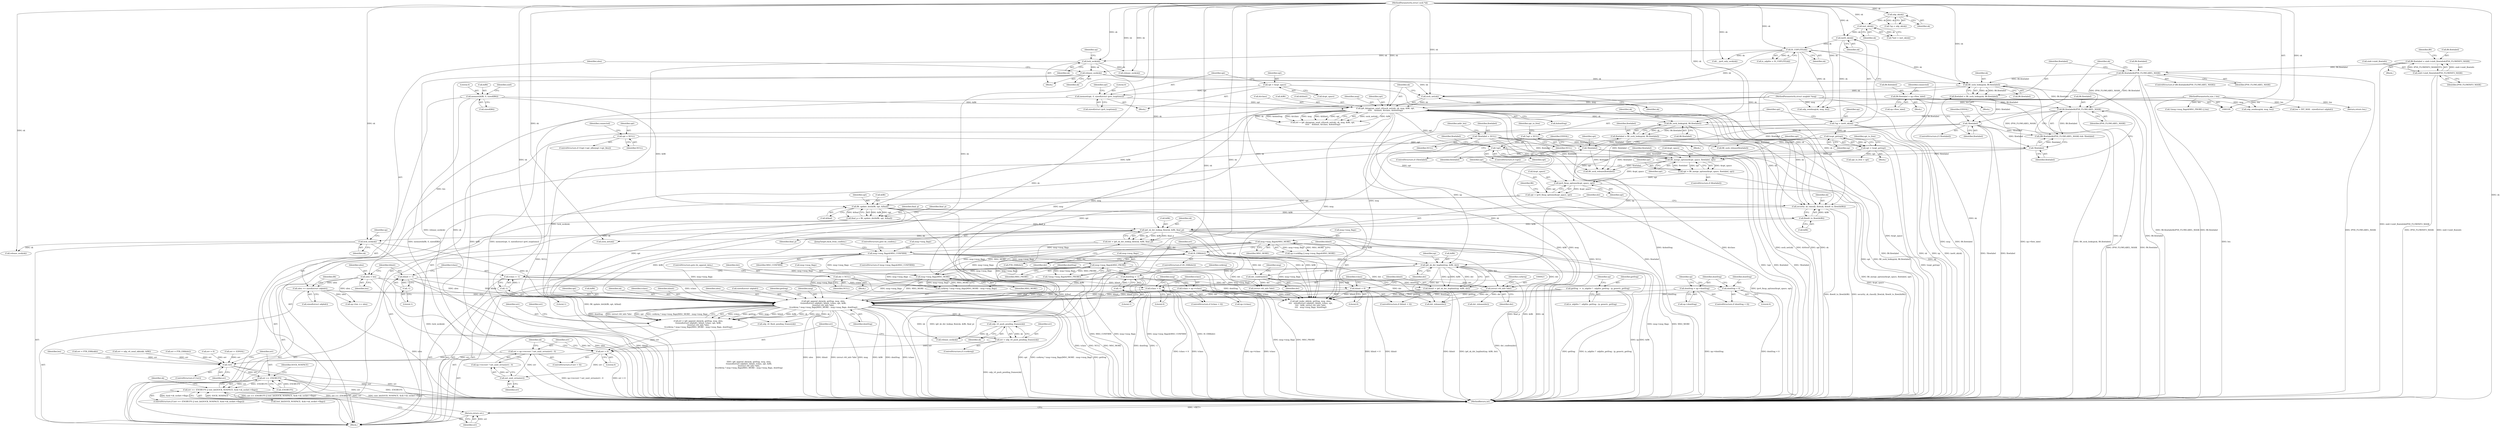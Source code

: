 digraph "0_linux_45f6fad84cc305103b28d73482b344d7f5b76f39_18@API" {
"1000965" [label="(Call,err = np->recverr ? net_xmit_errno(err) : 0)"];
"1000971" [label="(Call,net_xmit_errno(err))"];
"1000962" [label="(Call,err > 0)"];
"1000944" [label="(Call,err = udp_v6_push_pending_frames(sk))"];
"1000946" [label="(Call,udp_v6_push_pending_frames(sk))"];
"1000910" [label="(Call,ip6_append_data(sk, getfrag, msg, ulen,\n\t\tsizeof(struct udphdr), hlimit, tclass, opt, &fl6,\n\t\t(struct rt6_info *)dst,\n\t\tcorkreq ? msg->msg_flags|MSG_MORE : msg->msg_flags, dontfrag))"];
"1000364" [label="(Call,lock_sock(sk))"];
"1000192" [label="(Call,IS_UDPLITE(sk))"];
"1000128" [label="(Call,inet6_sk(sk))"];
"1000123" [label="(Call,inet_sk(sk))"];
"1000118" [label="(Call,udp_sk(sk))"];
"1000110" [label="(MethodParameterIn,struct sock *sk)"];
"1000871" [label="(Call,lock_sock(sk))"];
"1000785" [label="(Call,ip6_sk_dst_lookup_flow(sk, &fl6, final_p))"];
"1000778" [label="(Call,security_sk_classify_flow(sk, flowi6_to_flowi(&fl6)))"];
"1000589" [label="(Call,ip6_datagram_send_ctl(sock_net(sk), sk, msg, &fl6, opt,\n\t\t\t\t\t    &hlimit, &tclass, &dontfrag))"];
"1000590" [label="(Call,sock_net(sk))"];
"1000449" [label="(Call,fl6_sock_lookup(sk, fl6.flowlabel))"];
"1000389" [label="(Call,release_sock(sk))"];
"1000441" [label="(Call,fl6.flowlabel&IPV6_FLOWLABEL_MASK)"];
"1000431" [label="(Call,fl6.flowlabel = sin6->sin6_flowinfo&IPV6_FLOWINFO_MASK)"];
"1000435" [label="(Call,sin6->sin6_flowinfo&IPV6_FLOWINFO_MASK)"];
"1000111" [label="(MethodParameterIn,struct msghdr *msg)"];
"1000395" [label="(Call,memset(&fl6, 0, sizeof(fl6)))"];
"1000575" [label="(Call,memset(opt, 0, sizeof(struct ipv6_txoptions)))"];
"1000571" [label="(Call,opt = &opt_space)"];
"1000624" [label="(Call,fl6_sock_lookup(sk, fl6.flowlabel))"];
"1000614" [label="(Call,fl6.flowlabel&IPV6_FLOWLABEL_MASK)"];
"1000523" [label="(Call,fl6.flowlabel = np->flow_label)"];
"1000780" [label="(Call,flowi6_to_flowi(&fl6))"];
"1000732" [label="(Call,fl6_update_dst(&fl6, opt, &final))"];
"1000670" [label="(Call,opt = ipv6_fixup_options(&opt_space, opt))"];
"1000672" [label="(Call,ipv6_fixup_options(&opt_space, opt))"];
"1000665" [label="(Call,fl6_merge_options(&opt_space, flowlabel, opt))"];
"1000630" [label="(Call,!flowlabel)"];
"1000622" [label="(Call,flowlabel = fl6_sock_lookup(sk, fl6.flowlabel))"];
"1000142" [label="(Call,*flowlabel = NULL)"];
"1000455" [label="(Call,!flowlabel)"];
"1000447" [label="(Call,flowlabel = fl6_sock_lookup(sk, fl6.flowlabel))"];
"1000619" [label="(Call,!flowlabel)"];
"1000651" [label="(Call,!opt)"];
"1000134" [label="(Call,*opt = NULL)"];
"1000644" [label="(Call,opt = NULL)"];
"1000654" [label="(Call,opt = txopt_get(np))"];
"1000656" [label="(Call,txopt_get(np))"];
"1000126" [label="(Call,*np = inet6_sk(sk))"];
"1000663" [label="(Call,opt = fl6_merge_options(&opt_space, flowlabel, opt))"];
"1000730" [label="(Call,final_p = fl6_update_dst(&fl6, opt, &final))"];
"1000353" [label="(Call,getfrag  =  is_udplite ?  udplite_getfrag : ip_generic_getfrag)"];
"1000391" [label="(Call,ulen += sizeof(struct udphdr))"];
"1000154" [label="(Call,ulen = len)"];
"1000112" [label="(MethodParameterIn,size_t len)"];
"1000158" [label="(Call,hlimit = -1)"];
"1000160" [label="(Call,-1)"];
"1000806" [label="(Call,hlimit = ip6_sk_dst_hoplimit(np, &fl6, dst))"];
"1000808" [label="(Call,ip6_sk_dst_hoplimit(np, &fl6, dst))"];
"1000791" [label="(Call,IS_ERR(dst))"];
"1000783" [label="(Call,dst = ip6_sk_dst_lookup_flow(sk, &fl6, final_p))"];
"1000803" [label="(Call,hlimit < 0)"];
"1000163" [label="(Call,tclass = -1)"];
"1000165" [label="(Call,-1)"];
"1000817" [label="(Call,tclass = np->tclass)"];
"1000814" [label="(Call,tclass < 0)"];
"1000922" [label="(Call,(struct rt6_info *)dst)"];
"1001027" [label="(Call,dst_confirm(dst))"];
"1000385" [label="(Call,dst = NULL)"];
"1000927" [label="(Call,msg->msg_flags|MSG_MORE)"];
"1000823" [label="(Call,msg->msg_flags&MSG_CONFIRM)"];
"1000179" [label="(Call,msg->msg_flags&MSG_MORE)"];
"1001032" [label="(Call,msg->msg_flags&MSG_PROBE)"];
"1000898" [label="(Call,dontfrag = np->dontfrag)"];
"1000895" [label="(Call,dontfrag < 0)"];
"1000168" [label="(Call,dontfrag = -1)"];
"1000170" [label="(Call,-1)"];
"1000908" [label="(Call,err = ip6_append_data(sk, getfrag, msg, ulen,\n\t\tsizeof(struct udphdr), hlimit, tclass, opt, &fl6,\n\t\t(struct rt6_info *)dst,\n\t\tcorkreq ? msg->msg_flags|MSG_MORE : msg->msg_flags, dontfrag))"];
"1001000" [label="(Call,!err)"];
"1001006" [label="(Call,err == -ENOBUFS)"];
"1001005" [label="(Call,err == -ENOBUFS || test_bit(SOCK_NOSPACE, &sk->sk_socket->flags))"];
"1001024" [label="(Return,return err;)"];
"1000919" [label="(Identifier,opt)"];
"1000572" [label="(Identifier,opt)"];
"1000385" [label="(Call,dst = NULL)"];
"1000796" [label="(Call,PTR_ERR(dst))"];
"1001006" [label="(Call,err == -ENOBUFS)"];
"1000784" [label="(Identifier,dst)"];
"1000128" [label="(Call,inet6_sk(sk))"];
"1000445" [label="(Identifier,IPV6_FLOWLABEL_MASK)"];
"1000464" [label="(Identifier,sk)"];
"1000646" [label="(Identifier,NULL)"];
"1000161" [label="(Literal,1)"];
"1000618" [label="(Identifier,IPV6_FLOWLABEL_MASK)"];
"1000965" [label="(Call,err = np->recverr ? net_xmit_errno(err) : 0)"];
"1000386" [label="(Identifier,dst)"];
"1000827" [label="(Identifier,MSG_CONFIRM)"];
"1000652" [label="(Identifier,opt)"];
"1000380" [label="(Call,release_sock(sk))"];
"1000661" [label="(ControlStructure,if (flowlabel))"];
"1000944" [label="(Call,err = udp_v6_push_pending_frames(sk))"];
"1000671" [label="(Identifier,opt)"];
"1000817" [label="(Call,tclass = np->tclass)"];
"1000156" [label="(Identifier,len)"];
"1000118" [label="(Call,udp_sk(sk))"];
"1001025" [label="(Identifier,err)"];
"1000920" [label="(Call,&fl6)"];
"1000591" [label="(Identifier,sk)"];
"1000390" [label="(Identifier,sk)"];
"1000899" [label="(Identifier,dontfrag)"];
"1000909" [label="(Identifier,err)"];
"1000664" [label="(Identifier,opt)"];
"1000441" [label="(Call,fl6.flowlabel&IPV6_FLOWLABEL_MASK)"];
"1000124" [label="(Identifier,sk)"];
"1001010" [label="(Call,test_bit(SOCK_NOSPACE, &sk->sk_socket->flags))"];
"1000402" [label="(Identifier,sin6)"];
"1000608" [label="(Call,fl6_sock_release(flowlabel))"];
"1000573" [label="(Call,&opt_space)"];
"1000732" [label="(Call,fl6_update_dst(&fl6, opt, &final))"];
"1000678" [label="(Identifier,fl6)"];
"1000635" [label="(ControlStructure,if (!(opt->opt_nflen|opt->opt_flen)))"];
"1000344" [label="(Call,len > INT_MAX - sizeof(struct udphdr))"];
"1000592" [label="(Identifier,sk)"];
"1000905" [label="(Identifier,up)"];
"1000814" [label="(Call,tclass < 0)"];
"1000780" [label="(Call,flowi6_to_flowi(&fl6))"];
"1000587" [label="(Call,err = ip6_datagram_send_ctl(sock_net(sk), sk, msg, &fl6, opt,\n\t\t\t\t\t    &hlimit, &tclass, &dontfrag))"];
"1000116" [label="(Call,*up = udp_sk(sk))"];
"1000822" [label="(ControlStructure,if (msg->msg_flags&MSG_CONFIRM))"];
"1000454" [label="(ControlStructure,if (!flowlabel))"];
"1000578" [label="(Call,sizeof(struct ipv6_txoptions))"];
"1000946" [label="(Call,udp_v6_push_pending_frames(sk))"];
"1000154" [label="(Call,ulen = len)"];
"1000634" [label="(Identifier,EINVAL)"];
"1000179" [label="(Call,msg->msg_flags&MSG_MORE)"];
"1000571" [label="(Call,opt = &opt_space)"];
"1000818" [label="(Identifier,tclass)"];
"1000639" [label="(Identifier,opt)"];
"1001002" [label="(Return,return len;)"];
"1000170" [label="(Call,-1)"];
"1000447" [label="(Call,flowlabel = fl6_sock_lookup(sk, fl6.flowlabel))"];
"1000669" [label="(Identifier,opt)"];
"1000431" [label="(Call,fl6.flowlabel = sin6->sin6_flowinfo&IPV6_FLOWINFO_MASK)"];
"1000395" [label="(Call,memset(&fl6, 0, sizeof(fl6)))"];
"1000328" [label="(Call,udp_sendmsg(sk, msg, len))"];
"1000675" [label="(Identifier,opt)"];
"1000123" [label="(Call,inet_sk(sk))"];
"1000456" [label="(Identifier,flowlabel)"];
"1000924" [label="(Identifier,dst)"];
"1001024" [label="(Return,return err;)"];
"1000144" [label="(Identifier,NULL)"];
"1000922" [label="(Call,(struct rt6_info *)dst)"];
"1000791" [label="(Call,IS_ERR(dst))"];
"1000126" [label="(Call,*np = inet6_sk(sk))"];
"1000897" [label="(Literal,0)"];
"1000597" [label="(Call,&hlimit)"];
"1000819" [label="(Call,np->tclass)"];
"1000971" [label="(Call,net_xmit_errno(err))"];
"1000593" [label="(Identifier,msg)"];
"1000446" [label="(Block,)"];
"1000947" [label="(Identifier,sk)"];
"1000911" [label="(Identifier,sk)"];
"1000962" [label="(Call,err > 0)"];
"1000398" [label="(Literal,0)"];
"1000143" [label="(Identifier,flowlabel)"];
"1001020" [label="(Call,sock_net(sk))"];
"1000371" [label="(Block,)"];
"1001036" [label="(Identifier,MSG_PROBE)"];
"1001021" [label="(Identifier,sk)"];
"1000653" [label="(Block,)"];
"1000967" [label="(Call,np->recverr ? net_xmit_errno(err) : 0)"];
"1000837" [label="(Call,ip6_make_skb(sk, getfrag, msg, ulen,\n\t\t\t\t   sizeof(struct udphdr), hlimit, tclass, opt,\n\t\t\t\t   &fl6, (struct rt6_info *)dst,\n\t\t\t\t   msg->msg_flags, dontfrag))"];
"1000527" [label="(Call,np->flow_label)"];
"1000171" [label="(Literal,1)"];
"1000443" [label="(Identifier,fl6)"];
"1000883" [label="(Call,err = -EINVAL)"];
"1000596" [label="(Identifier,opt)"];
"1000432" [label="(Call,fl6.flowlabel)"];
"1000626" [label="(Call,fl6.flowlabel)"];
"1000142" [label="(Call,*flowlabel = NULL)"];
"1000119" [label="(Identifier,sk)"];
"1000787" [label="(Call,&fl6)"];
"1000672" [label="(Call,ipv6_fixup_options(&opt_space, opt))"];
"1000650" [label="(ControlStructure,if (!opt))"];
"1000136" [label="(Identifier,NULL)"];
"1000575" [label="(Call,memset(opt, 0, sizeof(struct ipv6_txoptions)))"];
"1000918" [label="(Identifier,tclass)"];
"1000631" [label="(Identifier,flowlabel)"];
"1000876" [label="(Identifier,up)"];
"1000160" [label="(Call,-1)"];
"1000169" [label="(Identifier,dontfrag)"];
"1000816" [label="(Literal,0)"];
"1001031" [label="(Call,!(msg->msg_flags&MSG_PROBE))"];
"1001008" [label="(Call,-ENOBUFS)"];
"1000966" [label="(Identifier,err)"];
"1000964" [label="(Literal,0)"];
"1000917" [label="(Identifier,hlimit)"];
"1000805" [label="(Literal,0)"];
"1000872" [label="(Identifier,sk)"];
"1000168" [label="(Call,dontfrag = -1)"];
"1000925" [label="(Call,corkreq ? msg->msg_flags|MSG_MORE : msg->msg_flags)"];
"1000451" [label="(Call,fl6.flowlabel)"];
"1000149" [label="(Identifier,addr_len)"];
"1000619" [label="(Call,!flowlabel)"];
"1000164" [label="(Identifier,tclass)"];
"1000365" [label="(Identifier,sk)"];
"1000786" [label="(Identifier,sk)"];
"1000192" [label="(Call,IS_UDPLITE(sk))"];
"1000614" [label="(Call,fl6.flowlabel&IPV6_FLOWLABEL_MASK)"];
"1000807" [label="(Identifier,hlimit)"];
"1000778" [label="(Call,security_sk_classify_flow(sk, flowi6_to_flowi(&fl6)))"];
"1000644" [label="(Call,opt = NULL)"];
"1000910" [label="(Call,ip6_append_data(sk, getfrag, msg, ulen,\n\t\tsizeof(struct udphdr), hlimit, tclass, opt, &fl6,\n\t\t(struct rt6_info *)dst,\n\t\tcorkreq ? msg->msg_flags|MSG_MORE : msg->msg_flags, dontfrag))"];
"1000361" [label="(Identifier,up)"];
"1000731" [label="(Identifier,final_p)"];
"1000670" [label="(Call,opt = ipv6_fixup_options(&opt_space, opt))"];
"1000802" [label="(ControlStructure,if (hlimit < 0))"];
"1000624" [label="(Call,fl6_sock_lookup(sk, fl6.flowlabel))"];
"1000941" [label="(ControlStructure,if (!corkreq))"];
"1000523" [label="(Call,fl6.flowlabel = np->flow_label)"];
"1000926" [label="(Identifier,corkreq)"];
"1000785" [label="(Call,ip6_sk_dst_lookup_flow(sk, &fl6, final_p))"];
"1000914" [label="(Identifier,ulen)"];
"1000789" [label="(Identifier,final_p)"];
"1000849" [label="(Call,(struct rt6_info *)dst)"];
"1000648" [label="(Identifier,connected)"];
"1000436" [label="(Call,sin6->sin6_flowinfo)"];
"1000658" [label="(Call,opt_to_free = opt)"];
"1000987" [label="(Call,dst_release(dst))"];
"1001028" [label="(Identifier,dst)"];
"1000387" [label="(Identifier,NULL)"];
"1000894" [label="(ControlStructure,if (dontfrag < 0))"];
"1000779" [label="(Identifier,sk)"];
"1000175" [label="(Call,up->corkflag || msg->msg_flags&MSG_MORE)"];
"1000961" [label="(ControlStructure,if (err > 0))"];
"1000783" [label="(Call,dst = ip6_sk_dst_lookup_flow(sk, &fl6, final_p))"];
"1000938" [label="(Call,udp_v6_flush_pending_frames(sk))"];
"1001033" [label="(Call,msg->msg_flags)"];
"1000730" [label="(Call,final_p = fl6_update_dst(&fl6, opt, &final))"];
"1000813" [label="(ControlStructure,if (tclass < 0))"];
"1000804" [label="(Identifier,hlimit)"];
"1001003" [label="(Identifier,len)"];
"1001007" [label="(Identifier,err)"];
"1000622" [label="(Call,flowlabel = fl6_sock_lookup(sk, fl6.flowlabel))"];
"1000810" [label="(Call,&fl6)"];
"1000531" [label="(Identifier,connected)"];
"1000666" [label="(Call,&opt_space)"];
"1000448" [label="(Identifier,flowlabel)"];
"1000781" [label="(Call,&fl6)"];
"1000629" [label="(ControlStructure,if (!flowlabel))"];
"1000155" [label="(Identifier,ulen)"];
"1000111" [label="(MethodParameterIn,struct msghdr *msg)"];
"1000945" [label="(Identifier,err)"];
"1000733" [label="(Call,&fl6)"];
"1000110" [label="(MethodParameterIn,struct sock *sk)"];
"1000963" [label="(Identifier,err)"];
"1000856" [label="(Call,err = PTR_ERR(skb))"];
"1001004" [label="(ControlStructure,if (err == -ENOBUFS || test_bit(SOCK_NOSPACE, &sk->sk_socket->flags)))"];
"1000190" [label="(Call,is_udplite = IS_UDPLITE(sk))"];
"1000995" [label="(Call,fl6_sock_release(flowlabel))"];
"1000915" [label="(Call,sizeof(struct udphdr))"];
"1000829" [label="(JumpTarget,back_from_confirm:)"];
"1000449" [label="(Call,fl6_sock_lookup(sk, fl6.flowlabel))"];
"1001011" [label="(Identifier,SOCK_NOSPACE)"];
"1000354" [label="(Identifier,getfrag)"];
"1000792" [label="(Identifier,dst)"];
"1000656" [label="(Call,txopt_get(np))"];
"1000621" [label="(Block,)"];
"1000393" [label="(Call,sizeof(struct udphdr))"];
"1000975" [label="(Identifier,sk)"];
"1000795" [label="(Identifier,err)"];
"1000183" [label="(Identifier,MSG_MORE)"];
"1000931" [label="(Identifier,MSG_MORE)"];
"1000127" [label="(Identifier,np)"];
"1000937" [label="(Identifier,err)"];
"1000613" [label="(Call,(fl6.flowlabel&IPV6_FLOWLABEL_MASK) && !flowlabel)"];
"1000999" [label="(ControlStructure,if (!err))"];
"1000623" [label="(Identifier,flowlabel)"];
"1000809" [label="(Identifier,np)"];
"1000655" [label="(Identifier,opt)"];
"1000864" [label="(Call,err = udp_v6_send_skb(skb, &fl6))"];
"1000665" [label="(Call,fl6_merge_options(&opt_space, flowlabel, opt))"];
"1000896" [label="(Identifier,dontfrag)"];
"1000993" [label="(Call,dst_release(dst))"];
"1000134" [label="(Call,*opt = NULL)"];
"1000908" [label="(Call,err = ip6_append_data(sk, getfrag, msg, ulen,\n\t\tsizeof(struct udphdr), hlimit, tclass, opt, &fl6,\n\t\t(struct rt6_info *)dst,\n\t\tcorkreq ? msg->msg_flags|MSG_MORE : msg->msg_flags, dontfrag))"];
"1000974" [label="(Call,release_sock(sk))"];
"1000815" [label="(Identifier,tclass)"];
"1000524" [label="(Call,fl6.flowlabel)"];
"1000657" [label="(Identifier,np)"];
"1000174" [label="(Identifier,corkreq)"];
"1000601" [label="(Call,&dontfrag)"];
"1000663" [label="(Call,opt = fl6_merge_options(&opt_space, flowlabel, opt))"];
"1000662" [label="(Identifier,flowlabel)"];
"1000158" [label="(Call,hlimit = -1)"];
"1001027" [label="(Call,dst_confirm(dst))"];
"1000825" [label="(Identifier,msg)"];
"1000389" [label="(Call,release_sock(sk))"];
"1000121" [label="(Call,*inet = inet_sk(sk))"];
"1000912" [label="(Identifier,getfrag)"];
"1000582" [label="(Identifier,opt)"];
"1000392" [label="(Identifier,ulen)"];
"1000369" [label="(Identifier,up)"];
"1000364" [label="(Call,lock_sock(sk))"];
"1000439" [label="(Identifier,IPV6_FLOWINFO_MASK)"];
"1000139" [label="(Identifier,opt_to_free)"];
"1000972" [label="(Identifier,err)"];
"1000166" [label="(Literal,1)"];
"1000388" [label="(ControlStructure,goto do_append_data;)"];
"1000913" [label="(Identifier,msg)"];
"1000355" [label="(Call,is_udplite ?  udplite_getfrag : ip_generic_getfrag)"];
"1000500" [label="(Block,)"];
"1000903" [label="(Call,up->len += ulen)"];
"1000570" [label="(Block,)"];
"1000739" [label="(Identifier,final_p)"];
"1000828" [label="(ControlStructure,goto do_confirm;)"];
"1001034" [label="(Identifier,msg)"];
"1000577" [label="(Literal,0)"];
"1000803" [label="(Call,hlimit < 0)"];
"1000576" [label="(Identifier,opt)"];
"1000900" [label="(Call,np->dontfrag)"];
"1000180" [label="(Call,msg->msg_flags)"];
"1001032" [label="(Call,msg->msg_flags&MSG_PROBE)"];
"1000165" [label="(Call,-1)"];
"1000871" [label="(Call,lock_sock(sk))"];
"1000113" [label="(Block,)"];
"1000353" [label="(Call,getfrag  =  is_udplite ?  udplite_getfrag : ip_generic_getfrag)"];
"1000898" [label="(Call,dontfrag = np->dontfrag)"];
"1000824" [label="(Call,msg->msg_flags)"];
"1000735" [label="(Identifier,opt)"];
"1000589" [label="(Call,ip6_datagram_send_ctl(sock_net(sk), sk, msg, &fl6, opt,\n\t\t\t\t\t    &hlimit, &tclass, &dontfrag))"];
"1000135" [label="(Identifier,opt)"];
"1001001" [label="(Identifier,err)"];
"1001005" [label="(Call,err == -ENOBUFS || test_bit(SOCK_NOSPACE, &sk->sk_socket->flags))"];
"1000879" [label="(Call,release_sock(sk))"];
"1000391" [label="(Call,ulen += sizeof(struct udphdr))"];
"1000794" [label="(Call,err = PTR_ERR(dst))"];
"1000935" [label="(Identifier,dontfrag)"];
"1000812" [label="(Identifier,dst)"];
"1000129" [label="(Identifier,sk)"];
"1000396" [label="(Call,&fl6)"];
"1000159" [label="(Identifier,hlimit)"];
"1000895" [label="(Call,dontfrag < 0)"];
"1000927" [label="(Call,msg->msg_flags|MSG_MORE)"];
"1001039" [label="(Call,err = 0)"];
"1000112" [label="(MethodParameterIn,size_t len)"];
"1000630" [label="(Call,!flowlabel)"];
"1000659" [label="(Identifier,opt_to_free)"];
"1000163" [label="(Call,tclass = -1)"];
"1000322" [label="(Call,__ipv6_only_sock(sk))"];
"1000397" [label="(Identifier,fl6)"];
"1001043" [label="(MethodReturn,int)"];
"1000790" [label="(ControlStructure,if (IS_ERR(dst)))"];
"1001000" [label="(Call,!err)"];
"1000808" [label="(Call,ip6_sk_dst_hoplimit(np, &fl6, dst))"];
"1000806" [label="(Call,hlimit = ip6_sk_dst_hoplimit(np, &fl6, dst))"];
"1000399" [label="(Call,sizeof(fl6))"];
"1000823" [label="(Call,msg->msg_flags&MSG_CONFIRM)"];
"1000620" [label="(Identifier,flowlabel)"];
"1000450" [label="(Identifier,sk)"];
"1000625" [label="(Identifier,sk)"];
"1000430" [label="(Block,)"];
"1000654" [label="(Call,opt = txopt_get(np))"];
"1000645" [label="(Identifier,opt)"];
"1001030" [label="(Call,!(msg->msg_flags&MSG_PROBE) || len)"];
"1000928" [label="(Call,msg->msg_flags)"];
"1000440" [label="(ControlStructure,if (fl6.flowlabel&IPV6_FLOWLABEL_MASK))"];
"1000599" [label="(Call,&tclass)"];
"1000651" [label="(Call,!opt)"];
"1000455" [label="(Call,!flowlabel)"];
"1000736" [label="(Call,&final)"];
"1000339" [label="(Call,udp_sendmsg(sk, msg, len))"];
"1000673" [label="(Call,&opt_space)"];
"1000668" [label="(Identifier,flowlabel)"];
"1000459" [label="(Identifier,EINVAL)"];
"1000442" [label="(Call,fl6.flowlabel)"];
"1000363" [label="(Block,)"];
"1000193" [label="(Identifier,sk)"];
"1000435" [label="(Call,sin6->sin6_flowinfo&IPV6_FLOWINFO_MASK)"];
"1000615" [label="(Call,fl6.flowlabel)"];
"1000590" [label="(Call,sock_net(sk))"];
"1000594" [label="(Call,&fl6)"];
"1000965" -> "1000961"  [label="AST: "];
"1000965" -> "1000967"  [label="CFG: "];
"1000966" -> "1000965"  [label="AST: "];
"1000967" -> "1000965"  [label="AST: "];
"1000975" -> "1000965"  [label="CFG: "];
"1000965" -> "1001043"  [label="DDG: np->recverr ? net_xmit_errno(err) : 0"];
"1000971" -> "1000965"  [label="DDG: err"];
"1000965" -> "1001000"  [label="DDG: err"];
"1000971" -> "1000967"  [label="AST: "];
"1000971" -> "1000972"  [label="CFG: "];
"1000972" -> "1000971"  [label="AST: "];
"1000967" -> "1000971"  [label="CFG: "];
"1000971" -> "1000967"  [label="DDG: err"];
"1000962" -> "1000971"  [label="DDG: err"];
"1000962" -> "1000961"  [label="AST: "];
"1000962" -> "1000964"  [label="CFG: "];
"1000963" -> "1000962"  [label="AST: "];
"1000964" -> "1000962"  [label="AST: "];
"1000966" -> "1000962"  [label="CFG: "];
"1000975" -> "1000962"  [label="CFG: "];
"1000962" -> "1001043"  [label="DDG: err > 0"];
"1000944" -> "1000962"  [label="DDG: err"];
"1000908" -> "1000962"  [label="DDG: err"];
"1000962" -> "1001000"  [label="DDG: err"];
"1000944" -> "1000941"  [label="AST: "];
"1000944" -> "1000946"  [label="CFG: "];
"1000945" -> "1000944"  [label="AST: "];
"1000946" -> "1000944"  [label="AST: "];
"1000963" -> "1000944"  [label="CFG: "];
"1000944" -> "1001043"  [label="DDG: udp_v6_push_pending_frames(sk)"];
"1000946" -> "1000944"  [label="DDG: sk"];
"1000946" -> "1000947"  [label="CFG: "];
"1000947" -> "1000946"  [label="AST: "];
"1000910" -> "1000946"  [label="DDG: sk"];
"1000110" -> "1000946"  [label="DDG: sk"];
"1000946" -> "1000974"  [label="DDG: sk"];
"1000910" -> "1000908"  [label="AST: "];
"1000910" -> "1000935"  [label="CFG: "];
"1000911" -> "1000910"  [label="AST: "];
"1000912" -> "1000910"  [label="AST: "];
"1000913" -> "1000910"  [label="AST: "];
"1000914" -> "1000910"  [label="AST: "];
"1000915" -> "1000910"  [label="AST: "];
"1000917" -> "1000910"  [label="AST: "];
"1000918" -> "1000910"  [label="AST: "];
"1000919" -> "1000910"  [label="AST: "];
"1000920" -> "1000910"  [label="AST: "];
"1000922" -> "1000910"  [label="AST: "];
"1000925" -> "1000910"  [label="AST: "];
"1000935" -> "1000910"  [label="AST: "];
"1000908" -> "1000910"  [label="CFG: "];
"1000910" -> "1001043"  [label="DDG: &fl6"];
"1000910" -> "1001043"  [label="DDG: dontfrag"];
"1000910" -> "1001043"  [label="DDG: tclass"];
"1000910" -> "1001043"  [label="DDG: opt"];
"1000910" -> "1001043"  [label="DDG: corkreq ? msg->msg_flags|MSG_MORE : msg->msg_flags"];
"1000910" -> "1001043"  [label="DDG: getfrag"];
"1000910" -> "1001043"  [label="DDG: ulen"];
"1000910" -> "1001043"  [label="DDG: hlimit"];
"1000910" -> "1001043"  [label="DDG: (struct rt6_info *)dst"];
"1000910" -> "1001043"  [label="DDG: msg"];
"1000910" -> "1000908"  [label="DDG: tclass"];
"1000910" -> "1000908"  [label="DDG: getfrag"];
"1000910" -> "1000908"  [label="DDG: msg"];
"1000910" -> "1000908"  [label="DDG: hlimit"];
"1000910" -> "1000908"  [label="DDG: &fl6"];
"1000910" -> "1000908"  [label="DDG: sk"];
"1000910" -> "1000908"  [label="DDG: ulen"];
"1000910" -> "1000908"  [label="DDG: dontfrag"];
"1000910" -> "1000908"  [label="DDG: (struct rt6_info *)dst"];
"1000910" -> "1000908"  [label="DDG: opt"];
"1000910" -> "1000908"  [label="DDG: corkreq ? msg->msg_flags|MSG_MORE : msg->msg_flags"];
"1000364" -> "1000910"  [label="DDG: sk"];
"1000871" -> "1000910"  [label="DDG: sk"];
"1000110" -> "1000910"  [label="DDG: sk"];
"1000353" -> "1000910"  [label="DDG: getfrag"];
"1000589" -> "1000910"  [label="DDG: msg"];
"1000111" -> "1000910"  [label="DDG: msg"];
"1000391" -> "1000910"  [label="DDG: ulen"];
"1000154" -> "1000910"  [label="DDG: ulen"];
"1000158" -> "1000910"  [label="DDG: hlimit"];
"1000806" -> "1000910"  [label="DDG: hlimit"];
"1000803" -> "1000910"  [label="DDG: hlimit"];
"1000163" -> "1000910"  [label="DDG: tclass"];
"1000817" -> "1000910"  [label="DDG: tclass"];
"1000814" -> "1000910"  [label="DDG: tclass"];
"1000732" -> "1000910"  [label="DDG: opt"];
"1000134" -> "1000910"  [label="DDG: opt"];
"1000808" -> "1000910"  [label="DDG: &fl6"];
"1000785" -> "1000910"  [label="DDG: &fl6"];
"1000922" -> "1000910"  [label="DDG: dst"];
"1000927" -> "1000910"  [label="DDG: msg->msg_flags"];
"1000927" -> "1000910"  [label="DDG: MSG_MORE"];
"1000823" -> "1000910"  [label="DDG: msg->msg_flags"];
"1000179" -> "1000910"  [label="DDG: msg->msg_flags"];
"1001032" -> "1000910"  [label="DDG: msg->msg_flags"];
"1000898" -> "1000910"  [label="DDG: dontfrag"];
"1000895" -> "1000910"  [label="DDG: dontfrag"];
"1000910" -> "1000938"  [label="DDG: sk"];
"1000910" -> "1000974"  [label="DDG: sk"];
"1000364" -> "1000363"  [label="AST: "];
"1000364" -> "1000365"  [label="CFG: "];
"1000365" -> "1000364"  [label="AST: "];
"1000369" -> "1000364"  [label="CFG: "];
"1000364" -> "1001043"  [label="DDG: lock_sock(sk)"];
"1000192" -> "1000364"  [label="DDG: sk"];
"1000110" -> "1000364"  [label="DDG: sk"];
"1000364" -> "1000380"  [label="DDG: sk"];
"1000364" -> "1000389"  [label="DDG: sk"];
"1000192" -> "1000190"  [label="AST: "];
"1000192" -> "1000193"  [label="CFG: "];
"1000193" -> "1000192"  [label="AST: "];
"1000190" -> "1000192"  [label="CFG: "];
"1000192" -> "1001043"  [label="DDG: sk"];
"1000192" -> "1000190"  [label="DDG: sk"];
"1000128" -> "1000192"  [label="DDG: sk"];
"1000110" -> "1000192"  [label="DDG: sk"];
"1000192" -> "1000322"  [label="DDG: sk"];
"1000192" -> "1000339"  [label="DDG: sk"];
"1000192" -> "1000449"  [label="DDG: sk"];
"1000192" -> "1000590"  [label="DDG: sk"];
"1000192" -> "1000778"  [label="DDG: sk"];
"1000128" -> "1000126"  [label="AST: "];
"1000128" -> "1000129"  [label="CFG: "];
"1000129" -> "1000128"  [label="AST: "];
"1000126" -> "1000128"  [label="CFG: "];
"1000128" -> "1000126"  [label="DDG: sk"];
"1000123" -> "1000128"  [label="DDG: sk"];
"1000110" -> "1000128"  [label="DDG: sk"];
"1000123" -> "1000121"  [label="AST: "];
"1000123" -> "1000124"  [label="CFG: "];
"1000124" -> "1000123"  [label="AST: "];
"1000121" -> "1000123"  [label="CFG: "];
"1000123" -> "1000121"  [label="DDG: sk"];
"1000118" -> "1000123"  [label="DDG: sk"];
"1000110" -> "1000123"  [label="DDG: sk"];
"1000118" -> "1000116"  [label="AST: "];
"1000118" -> "1000119"  [label="CFG: "];
"1000119" -> "1000118"  [label="AST: "];
"1000116" -> "1000118"  [label="CFG: "];
"1000118" -> "1000116"  [label="DDG: sk"];
"1000110" -> "1000118"  [label="DDG: sk"];
"1000110" -> "1000109"  [label="AST: "];
"1000110" -> "1001043"  [label="DDG: sk"];
"1000110" -> "1000322"  [label="DDG: sk"];
"1000110" -> "1000328"  [label="DDG: sk"];
"1000110" -> "1000339"  [label="DDG: sk"];
"1000110" -> "1000380"  [label="DDG: sk"];
"1000110" -> "1000389"  [label="DDG: sk"];
"1000110" -> "1000449"  [label="DDG: sk"];
"1000110" -> "1000590"  [label="DDG: sk"];
"1000110" -> "1000589"  [label="DDG: sk"];
"1000110" -> "1000624"  [label="DDG: sk"];
"1000110" -> "1000778"  [label="DDG: sk"];
"1000110" -> "1000785"  [label="DDG: sk"];
"1000110" -> "1000837"  [label="DDG: sk"];
"1000110" -> "1000871"  [label="DDG: sk"];
"1000110" -> "1000879"  [label="DDG: sk"];
"1000110" -> "1000938"  [label="DDG: sk"];
"1000110" -> "1000974"  [label="DDG: sk"];
"1000110" -> "1001020"  [label="DDG: sk"];
"1000871" -> "1000113"  [label="AST: "];
"1000871" -> "1000872"  [label="CFG: "];
"1000872" -> "1000871"  [label="AST: "];
"1000876" -> "1000871"  [label="CFG: "];
"1000871" -> "1001043"  [label="DDG: lock_sock(sk)"];
"1000785" -> "1000871"  [label="DDG: sk"];
"1000871" -> "1000879"  [label="DDG: sk"];
"1000785" -> "1000783"  [label="AST: "];
"1000785" -> "1000789"  [label="CFG: "];
"1000786" -> "1000785"  [label="AST: "];
"1000787" -> "1000785"  [label="AST: "];
"1000789" -> "1000785"  [label="AST: "];
"1000783" -> "1000785"  [label="CFG: "];
"1000785" -> "1001043"  [label="DDG: final_p"];
"1000785" -> "1001043"  [label="DDG: sk"];
"1000785" -> "1001043"  [label="DDG: &fl6"];
"1000785" -> "1000783"  [label="DDG: sk"];
"1000785" -> "1000783"  [label="DDG: &fl6"];
"1000785" -> "1000783"  [label="DDG: final_p"];
"1000778" -> "1000785"  [label="DDG: sk"];
"1000780" -> "1000785"  [label="DDG: &fl6"];
"1000730" -> "1000785"  [label="DDG: final_p"];
"1000785" -> "1000808"  [label="DDG: &fl6"];
"1000785" -> "1000837"  [label="DDG: sk"];
"1000785" -> "1000837"  [label="DDG: &fl6"];
"1000785" -> "1001020"  [label="DDG: sk"];
"1000778" -> "1000113"  [label="AST: "];
"1000778" -> "1000780"  [label="CFG: "];
"1000779" -> "1000778"  [label="AST: "];
"1000780" -> "1000778"  [label="AST: "];
"1000784" -> "1000778"  [label="CFG: "];
"1000778" -> "1001043"  [label="DDG: flowi6_to_flowi(&fl6)"];
"1000778" -> "1001043"  [label="DDG: security_sk_classify_flow(sk, flowi6_to_flowi(&fl6))"];
"1000589" -> "1000778"  [label="DDG: sk"];
"1000449" -> "1000778"  [label="DDG: sk"];
"1000624" -> "1000778"  [label="DDG: sk"];
"1000389" -> "1000778"  [label="DDG: sk"];
"1000780" -> "1000778"  [label="DDG: &fl6"];
"1000589" -> "1000587"  [label="AST: "];
"1000589" -> "1000601"  [label="CFG: "];
"1000590" -> "1000589"  [label="AST: "];
"1000592" -> "1000589"  [label="AST: "];
"1000593" -> "1000589"  [label="AST: "];
"1000594" -> "1000589"  [label="AST: "];
"1000596" -> "1000589"  [label="AST: "];
"1000597" -> "1000589"  [label="AST: "];
"1000599" -> "1000589"  [label="AST: "];
"1000601" -> "1000589"  [label="AST: "];
"1000587" -> "1000589"  [label="CFG: "];
"1000589" -> "1001043"  [label="DDG: &tclass"];
"1000589" -> "1001043"  [label="DDG: sock_net(sk)"];
"1000589" -> "1001043"  [label="DDG: &hlimit"];
"1000589" -> "1001043"  [label="DDG: opt"];
"1000589" -> "1001043"  [label="DDG: sk"];
"1000589" -> "1001043"  [label="DDG: &fl6"];
"1000589" -> "1001043"  [label="DDG: msg"];
"1000589" -> "1001043"  [label="DDG: &dontfrag"];
"1000589" -> "1000587"  [label="DDG: sock_net(sk)"];
"1000589" -> "1000587"  [label="DDG: &fl6"];
"1000589" -> "1000587"  [label="DDG: sk"];
"1000589" -> "1000587"  [label="DDG: &dontfrag"];
"1000589" -> "1000587"  [label="DDG: &tclass"];
"1000589" -> "1000587"  [label="DDG: msg"];
"1000589" -> "1000587"  [label="DDG: &hlimit"];
"1000589" -> "1000587"  [label="DDG: opt"];
"1000590" -> "1000589"  [label="DDG: sk"];
"1000111" -> "1000589"  [label="DDG: msg"];
"1000395" -> "1000589"  [label="DDG: &fl6"];
"1000575" -> "1000589"  [label="DDG: opt"];
"1000589" -> "1000624"  [label="DDG: sk"];
"1000589" -> "1000651"  [label="DDG: opt"];
"1000589" -> "1000732"  [label="DDG: &fl6"];
"1000589" -> "1000837"  [label="DDG: msg"];
"1000590" -> "1000591"  [label="CFG: "];
"1000591" -> "1000590"  [label="AST: "];
"1000592" -> "1000590"  [label="CFG: "];
"1000449" -> "1000590"  [label="DDG: sk"];
"1000389" -> "1000590"  [label="DDG: sk"];
"1000449" -> "1000447"  [label="AST: "];
"1000449" -> "1000451"  [label="CFG: "];
"1000450" -> "1000449"  [label="AST: "];
"1000451" -> "1000449"  [label="AST: "];
"1000447" -> "1000449"  [label="CFG: "];
"1000449" -> "1001043"  [label="DDG: sk"];
"1000449" -> "1001043"  [label="DDG: fl6.flowlabel"];
"1000449" -> "1000447"  [label="DDG: sk"];
"1000449" -> "1000447"  [label="DDG: fl6.flowlabel"];
"1000389" -> "1000449"  [label="DDG: sk"];
"1000441" -> "1000449"  [label="DDG: fl6.flowlabel"];
"1000449" -> "1000614"  [label="DDG: fl6.flowlabel"];
"1000389" -> "1000363"  [label="AST: "];
"1000389" -> "1000390"  [label="CFG: "];
"1000390" -> "1000389"  [label="AST: "];
"1000392" -> "1000389"  [label="CFG: "];
"1000389" -> "1001043"  [label="DDG: release_sock(sk)"];
"1000389" -> "1001043"  [label="DDG: sk"];
"1000441" -> "1000440"  [label="AST: "];
"1000441" -> "1000445"  [label="CFG: "];
"1000442" -> "1000441"  [label="AST: "];
"1000445" -> "1000441"  [label="AST: "];
"1000448" -> "1000441"  [label="CFG: "];
"1000464" -> "1000441"  [label="CFG: "];
"1000441" -> "1001043"  [label="DDG: fl6.flowlabel"];
"1000441" -> "1001043"  [label="DDG: IPV6_FLOWLABEL_MASK"];
"1000441" -> "1001043"  [label="DDG: fl6.flowlabel&IPV6_FLOWLABEL_MASK"];
"1000431" -> "1000441"  [label="DDG: fl6.flowlabel"];
"1000441" -> "1000614"  [label="DDG: fl6.flowlabel"];
"1000441" -> "1000614"  [label="DDG: IPV6_FLOWLABEL_MASK"];
"1000431" -> "1000430"  [label="AST: "];
"1000431" -> "1000435"  [label="CFG: "];
"1000432" -> "1000431"  [label="AST: "];
"1000435" -> "1000431"  [label="AST: "];
"1000443" -> "1000431"  [label="CFG: "];
"1000431" -> "1001043"  [label="DDG: sin6->sin6_flowinfo&IPV6_FLOWINFO_MASK"];
"1000435" -> "1000431"  [label="DDG: sin6->sin6_flowinfo"];
"1000435" -> "1000431"  [label="DDG: IPV6_FLOWINFO_MASK"];
"1000435" -> "1000439"  [label="CFG: "];
"1000436" -> "1000435"  [label="AST: "];
"1000439" -> "1000435"  [label="AST: "];
"1000435" -> "1001043"  [label="DDG: sin6->sin6_flowinfo"];
"1000435" -> "1001043"  [label="DDG: IPV6_FLOWINFO_MASK"];
"1000111" -> "1000109"  [label="AST: "];
"1000111" -> "1001043"  [label="DDG: msg"];
"1000111" -> "1000328"  [label="DDG: msg"];
"1000111" -> "1000339"  [label="DDG: msg"];
"1000111" -> "1000837"  [label="DDG: msg"];
"1000395" -> "1000113"  [label="AST: "];
"1000395" -> "1000399"  [label="CFG: "];
"1000396" -> "1000395"  [label="AST: "];
"1000398" -> "1000395"  [label="AST: "];
"1000399" -> "1000395"  [label="AST: "];
"1000402" -> "1000395"  [label="CFG: "];
"1000395" -> "1001043"  [label="DDG: &fl6"];
"1000395" -> "1001043"  [label="DDG: memset(&fl6, 0, sizeof(fl6))"];
"1000395" -> "1000732"  [label="DDG: &fl6"];
"1000575" -> "1000570"  [label="AST: "];
"1000575" -> "1000578"  [label="CFG: "];
"1000576" -> "1000575"  [label="AST: "];
"1000577" -> "1000575"  [label="AST: "];
"1000578" -> "1000575"  [label="AST: "];
"1000582" -> "1000575"  [label="CFG: "];
"1000575" -> "1001043"  [label="DDG: memset(opt, 0, sizeof(struct ipv6_txoptions))"];
"1000571" -> "1000575"  [label="DDG: opt"];
"1000571" -> "1000570"  [label="AST: "];
"1000571" -> "1000573"  [label="CFG: "];
"1000572" -> "1000571"  [label="AST: "];
"1000573" -> "1000571"  [label="AST: "];
"1000576" -> "1000571"  [label="CFG: "];
"1000571" -> "1001043"  [label="DDG: &opt_space"];
"1000624" -> "1000622"  [label="AST: "];
"1000624" -> "1000626"  [label="CFG: "];
"1000625" -> "1000624"  [label="AST: "];
"1000626" -> "1000624"  [label="AST: "];
"1000622" -> "1000624"  [label="CFG: "];
"1000624" -> "1001043"  [label="DDG: fl6.flowlabel"];
"1000624" -> "1001043"  [label="DDG: sk"];
"1000624" -> "1000622"  [label="DDG: sk"];
"1000624" -> "1000622"  [label="DDG: fl6.flowlabel"];
"1000614" -> "1000624"  [label="DDG: fl6.flowlabel"];
"1000614" -> "1000613"  [label="AST: "];
"1000614" -> "1000618"  [label="CFG: "];
"1000615" -> "1000614"  [label="AST: "];
"1000618" -> "1000614"  [label="AST: "];
"1000620" -> "1000614"  [label="CFG: "];
"1000613" -> "1000614"  [label="CFG: "];
"1000614" -> "1001043"  [label="DDG: IPV6_FLOWLABEL_MASK"];
"1000614" -> "1001043"  [label="DDG: fl6.flowlabel"];
"1000614" -> "1000613"  [label="DDG: fl6.flowlabel"];
"1000614" -> "1000613"  [label="DDG: IPV6_FLOWLABEL_MASK"];
"1000523" -> "1000614"  [label="DDG: fl6.flowlabel"];
"1000523" -> "1000500"  [label="AST: "];
"1000523" -> "1000527"  [label="CFG: "];
"1000524" -> "1000523"  [label="AST: "];
"1000527" -> "1000523"  [label="AST: "];
"1000531" -> "1000523"  [label="CFG: "];
"1000523" -> "1001043"  [label="DDG: fl6.flowlabel"];
"1000523" -> "1001043"  [label="DDG: np->flow_label"];
"1000780" -> "1000781"  [label="CFG: "];
"1000781" -> "1000780"  [label="AST: "];
"1000732" -> "1000780"  [label="DDG: &fl6"];
"1000732" -> "1000730"  [label="AST: "];
"1000732" -> "1000736"  [label="CFG: "];
"1000733" -> "1000732"  [label="AST: "];
"1000735" -> "1000732"  [label="AST: "];
"1000736" -> "1000732"  [label="AST: "];
"1000730" -> "1000732"  [label="CFG: "];
"1000732" -> "1001043"  [label="DDG: opt"];
"1000732" -> "1001043"  [label="DDG: &final"];
"1000732" -> "1000730"  [label="DDG: &fl6"];
"1000732" -> "1000730"  [label="DDG: opt"];
"1000732" -> "1000730"  [label="DDG: &final"];
"1000670" -> "1000732"  [label="DDG: opt"];
"1000732" -> "1000837"  [label="DDG: opt"];
"1000670" -> "1000113"  [label="AST: "];
"1000670" -> "1000672"  [label="CFG: "];
"1000671" -> "1000670"  [label="AST: "];
"1000672" -> "1000670"  [label="AST: "];
"1000678" -> "1000670"  [label="CFG: "];
"1000670" -> "1001043"  [label="DDG: ipv6_fixup_options(&opt_space, opt)"];
"1000672" -> "1000670"  [label="DDG: &opt_space"];
"1000672" -> "1000670"  [label="DDG: opt"];
"1000672" -> "1000675"  [label="CFG: "];
"1000673" -> "1000672"  [label="AST: "];
"1000675" -> "1000672"  [label="AST: "];
"1000672" -> "1001043"  [label="DDG: &opt_space"];
"1000665" -> "1000672"  [label="DDG: &opt_space"];
"1000663" -> "1000672"  [label="DDG: opt"];
"1000651" -> "1000672"  [label="DDG: opt"];
"1000654" -> "1000672"  [label="DDG: opt"];
"1000665" -> "1000663"  [label="AST: "];
"1000665" -> "1000669"  [label="CFG: "];
"1000666" -> "1000665"  [label="AST: "];
"1000668" -> "1000665"  [label="AST: "];
"1000669" -> "1000665"  [label="AST: "];
"1000663" -> "1000665"  [label="CFG: "];
"1000665" -> "1000663"  [label="DDG: &opt_space"];
"1000665" -> "1000663"  [label="DDG: flowlabel"];
"1000665" -> "1000663"  [label="DDG: opt"];
"1000630" -> "1000665"  [label="DDG: flowlabel"];
"1000142" -> "1000665"  [label="DDG: flowlabel"];
"1000455" -> "1000665"  [label="DDG: flowlabel"];
"1000619" -> "1000665"  [label="DDG: flowlabel"];
"1000651" -> "1000665"  [label="DDG: opt"];
"1000654" -> "1000665"  [label="DDG: opt"];
"1000665" -> "1000995"  [label="DDG: flowlabel"];
"1000630" -> "1000629"  [label="AST: "];
"1000630" -> "1000631"  [label="CFG: "];
"1000631" -> "1000630"  [label="AST: "];
"1000634" -> "1000630"  [label="CFG: "];
"1000639" -> "1000630"  [label="CFG: "];
"1000630" -> "1001043"  [label="DDG: !flowlabel"];
"1000630" -> "1001043"  [label="DDG: flowlabel"];
"1000622" -> "1000630"  [label="DDG: flowlabel"];
"1000630" -> "1000995"  [label="DDG: flowlabel"];
"1000622" -> "1000621"  [label="AST: "];
"1000623" -> "1000622"  [label="AST: "];
"1000631" -> "1000622"  [label="CFG: "];
"1000622" -> "1001043"  [label="DDG: fl6_sock_lookup(sk, fl6.flowlabel)"];
"1000142" -> "1000113"  [label="AST: "];
"1000142" -> "1000144"  [label="CFG: "];
"1000143" -> "1000142"  [label="AST: "];
"1000144" -> "1000142"  [label="AST: "];
"1000149" -> "1000142"  [label="CFG: "];
"1000142" -> "1001043"  [label="DDG: NULL"];
"1000142" -> "1001043"  [label="DDG: flowlabel"];
"1000142" -> "1000608"  [label="DDG: flowlabel"];
"1000142" -> "1000619"  [label="DDG: flowlabel"];
"1000142" -> "1000995"  [label="DDG: flowlabel"];
"1000455" -> "1000454"  [label="AST: "];
"1000455" -> "1000456"  [label="CFG: "];
"1000456" -> "1000455"  [label="AST: "];
"1000459" -> "1000455"  [label="CFG: "];
"1000464" -> "1000455"  [label="CFG: "];
"1000455" -> "1001043"  [label="DDG: !flowlabel"];
"1000455" -> "1001043"  [label="DDG: flowlabel"];
"1000447" -> "1000455"  [label="DDG: flowlabel"];
"1000455" -> "1000608"  [label="DDG: flowlabel"];
"1000455" -> "1000613"  [label="DDG: !flowlabel"];
"1000455" -> "1000619"  [label="DDG: flowlabel"];
"1000455" -> "1000995"  [label="DDG: flowlabel"];
"1000447" -> "1000446"  [label="AST: "];
"1000448" -> "1000447"  [label="AST: "];
"1000456" -> "1000447"  [label="CFG: "];
"1000447" -> "1001043"  [label="DDG: fl6_sock_lookup(sk, fl6.flowlabel)"];
"1000619" -> "1000613"  [label="AST: "];
"1000619" -> "1000620"  [label="CFG: "];
"1000620" -> "1000619"  [label="AST: "];
"1000613" -> "1000619"  [label="CFG: "];
"1000619" -> "1000613"  [label="DDG: flowlabel"];
"1000619" -> "1000995"  [label="DDG: flowlabel"];
"1000651" -> "1000650"  [label="AST: "];
"1000651" -> "1000652"  [label="CFG: "];
"1000652" -> "1000651"  [label="AST: "];
"1000655" -> "1000651"  [label="CFG: "];
"1000662" -> "1000651"  [label="CFG: "];
"1000651" -> "1001043"  [label="DDG: !opt"];
"1000134" -> "1000651"  [label="DDG: opt"];
"1000644" -> "1000651"  [label="DDG: opt"];
"1000134" -> "1000113"  [label="AST: "];
"1000134" -> "1000136"  [label="CFG: "];
"1000135" -> "1000134"  [label="AST: "];
"1000136" -> "1000134"  [label="AST: "];
"1000139" -> "1000134"  [label="CFG: "];
"1000134" -> "1001043"  [label="DDG: opt"];
"1000644" -> "1000635"  [label="AST: "];
"1000644" -> "1000646"  [label="CFG: "];
"1000645" -> "1000644"  [label="AST: "];
"1000646" -> "1000644"  [label="AST: "];
"1000648" -> "1000644"  [label="CFG: "];
"1000644" -> "1001043"  [label="DDG: NULL"];
"1000654" -> "1000653"  [label="AST: "];
"1000654" -> "1000656"  [label="CFG: "];
"1000655" -> "1000654"  [label="AST: "];
"1000656" -> "1000654"  [label="AST: "];
"1000659" -> "1000654"  [label="CFG: "];
"1000654" -> "1001043"  [label="DDG: txopt_get(np)"];
"1000656" -> "1000654"  [label="DDG: np"];
"1000654" -> "1000658"  [label="DDG: opt"];
"1000656" -> "1000657"  [label="CFG: "];
"1000657" -> "1000656"  [label="AST: "];
"1000656" -> "1001043"  [label="DDG: np"];
"1000126" -> "1000656"  [label="DDG: np"];
"1000656" -> "1000808"  [label="DDG: np"];
"1000126" -> "1000113"  [label="AST: "];
"1000127" -> "1000126"  [label="AST: "];
"1000135" -> "1000126"  [label="CFG: "];
"1000126" -> "1001043"  [label="DDG: np"];
"1000126" -> "1001043"  [label="DDG: inet6_sk(sk)"];
"1000126" -> "1000808"  [label="DDG: np"];
"1000663" -> "1000661"  [label="AST: "];
"1000664" -> "1000663"  [label="AST: "];
"1000671" -> "1000663"  [label="CFG: "];
"1000663" -> "1001043"  [label="DDG: fl6_merge_options(&opt_space, flowlabel, opt)"];
"1000730" -> "1000113"  [label="AST: "];
"1000731" -> "1000730"  [label="AST: "];
"1000739" -> "1000730"  [label="CFG: "];
"1000730" -> "1001043"  [label="DDG: fl6_update_dst(&fl6, opt, &final)"];
"1000353" -> "1000113"  [label="AST: "];
"1000353" -> "1000355"  [label="CFG: "];
"1000354" -> "1000353"  [label="AST: "];
"1000355" -> "1000353"  [label="AST: "];
"1000361" -> "1000353"  [label="CFG: "];
"1000353" -> "1001043"  [label="DDG: getfrag"];
"1000353" -> "1001043"  [label="DDG: is_udplite ?  udplite_getfrag : ip_generic_getfrag"];
"1000353" -> "1000837"  [label="DDG: getfrag"];
"1000391" -> "1000113"  [label="AST: "];
"1000391" -> "1000393"  [label="CFG: "];
"1000392" -> "1000391"  [label="AST: "];
"1000393" -> "1000391"  [label="AST: "];
"1000397" -> "1000391"  [label="CFG: "];
"1000391" -> "1001043"  [label="DDG: ulen"];
"1000154" -> "1000391"  [label="DDG: ulen"];
"1000391" -> "1000837"  [label="DDG: ulen"];
"1000391" -> "1000903"  [label="DDG: ulen"];
"1000154" -> "1000113"  [label="AST: "];
"1000154" -> "1000156"  [label="CFG: "];
"1000155" -> "1000154"  [label="AST: "];
"1000156" -> "1000154"  [label="AST: "];
"1000159" -> "1000154"  [label="CFG: "];
"1000154" -> "1001043"  [label="DDG: ulen"];
"1000154" -> "1001043"  [label="DDG: len"];
"1000112" -> "1000154"  [label="DDG: len"];
"1000154" -> "1000903"  [label="DDG: ulen"];
"1000112" -> "1000109"  [label="AST: "];
"1000112" -> "1001043"  [label="DDG: len"];
"1000112" -> "1000328"  [label="DDG: len"];
"1000112" -> "1000339"  [label="DDG: len"];
"1000112" -> "1000344"  [label="DDG: len"];
"1000112" -> "1001002"  [label="DDG: len"];
"1000112" -> "1001030"  [label="DDG: len"];
"1000158" -> "1000113"  [label="AST: "];
"1000158" -> "1000160"  [label="CFG: "];
"1000159" -> "1000158"  [label="AST: "];
"1000160" -> "1000158"  [label="AST: "];
"1000164" -> "1000158"  [label="CFG: "];
"1000158" -> "1001043"  [label="DDG: hlimit"];
"1000160" -> "1000158"  [label="DDG: 1"];
"1000158" -> "1000803"  [label="DDG: hlimit"];
"1000160" -> "1000161"  [label="CFG: "];
"1000161" -> "1000160"  [label="AST: "];
"1000806" -> "1000802"  [label="AST: "];
"1000806" -> "1000808"  [label="CFG: "];
"1000807" -> "1000806"  [label="AST: "];
"1000808" -> "1000806"  [label="AST: "];
"1000815" -> "1000806"  [label="CFG: "];
"1000806" -> "1001043"  [label="DDG: hlimit"];
"1000806" -> "1001043"  [label="DDG: ip6_sk_dst_hoplimit(np, &fl6, dst)"];
"1000808" -> "1000806"  [label="DDG: np"];
"1000808" -> "1000806"  [label="DDG: &fl6"];
"1000808" -> "1000806"  [label="DDG: dst"];
"1000806" -> "1000837"  [label="DDG: hlimit"];
"1000808" -> "1000812"  [label="CFG: "];
"1000809" -> "1000808"  [label="AST: "];
"1000810" -> "1000808"  [label="AST: "];
"1000812" -> "1000808"  [label="AST: "];
"1000808" -> "1001043"  [label="DDG: &fl6"];
"1000808" -> "1001043"  [label="DDG: np"];
"1000791" -> "1000808"  [label="DDG: dst"];
"1000808" -> "1000837"  [label="DDG: &fl6"];
"1000808" -> "1000849"  [label="DDG: dst"];
"1000808" -> "1000922"  [label="DDG: dst"];
"1000808" -> "1000993"  [label="DDG: dst"];
"1000808" -> "1001027"  [label="DDG: dst"];
"1000791" -> "1000790"  [label="AST: "];
"1000791" -> "1000792"  [label="CFG: "];
"1000792" -> "1000791"  [label="AST: "];
"1000795" -> "1000791"  [label="CFG: "];
"1000804" -> "1000791"  [label="CFG: "];
"1000791" -> "1001043"  [label="DDG: IS_ERR(dst)"];
"1000783" -> "1000791"  [label="DDG: dst"];
"1000791" -> "1000796"  [label="DDG: dst"];
"1000791" -> "1000849"  [label="DDG: dst"];
"1000791" -> "1000922"  [label="DDG: dst"];
"1000791" -> "1000993"  [label="DDG: dst"];
"1000791" -> "1001027"  [label="DDG: dst"];
"1000783" -> "1000113"  [label="AST: "];
"1000784" -> "1000783"  [label="AST: "];
"1000792" -> "1000783"  [label="CFG: "];
"1000783" -> "1001043"  [label="DDG: ip6_sk_dst_lookup_flow(sk, &fl6, final_p)"];
"1000803" -> "1000802"  [label="AST: "];
"1000803" -> "1000805"  [label="CFG: "];
"1000804" -> "1000803"  [label="AST: "];
"1000805" -> "1000803"  [label="AST: "];
"1000807" -> "1000803"  [label="CFG: "];
"1000815" -> "1000803"  [label="CFG: "];
"1000803" -> "1001043"  [label="DDG: hlimit < 0"];
"1000803" -> "1001043"  [label="DDG: hlimit"];
"1000803" -> "1000837"  [label="DDG: hlimit"];
"1000163" -> "1000113"  [label="AST: "];
"1000163" -> "1000165"  [label="CFG: "];
"1000164" -> "1000163"  [label="AST: "];
"1000165" -> "1000163"  [label="AST: "];
"1000169" -> "1000163"  [label="CFG: "];
"1000163" -> "1001043"  [label="DDG: tclass"];
"1000165" -> "1000163"  [label="DDG: 1"];
"1000163" -> "1000814"  [label="DDG: tclass"];
"1000165" -> "1000166"  [label="CFG: "];
"1000166" -> "1000165"  [label="AST: "];
"1000817" -> "1000813"  [label="AST: "];
"1000817" -> "1000819"  [label="CFG: "];
"1000818" -> "1000817"  [label="AST: "];
"1000819" -> "1000817"  [label="AST: "];
"1000825" -> "1000817"  [label="CFG: "];
"1000817" -> "1001043"  [label="DDG: tclass"];
"1000817" -> "1001043"  [label="DDG: np->tclass"];
"1000817" -> "1000837"  [label="DDG: tclass"];
"1000814" -> "1000813"  [label="AST: "];
"1000814" -> "1000816"  [label="CFG: "];
"1000815" -> "1000814"  [label="AST: "];
"1000816" -> "1000814"  [label="AST: "];
"1000818" -> "1000814"  [label="CFG: "];
"1000825" -> "1000814"  [label="CFG: "];
"1000814" -> "1001043"  [label="DDG: tclass < 0"];
"1000814" -> "1001043"  [label="DDG: tclass"];
"1000814" -> "1000837"  [label="DDG: tclass"];
"1000922" -> "1000924"  [label="CFG: "];
"1000923" -> "1000922"  [label="AST: "];
"1000924" -> "1000922"  [label="AST: "];
"1000926" -> "1000922"  [label="CFG: "];
"1001027" -> "1000922"  [label="DDG: dst"];
"1000385" -> "1000922"  [label="DDG: dst"];
"1000922" -> "1000987"  [label="DDG: dst"];
"1000922" -> "1000993"  [label="DDG: dst"];
"1001027" -> "1000113"  [label="AST: "];
"1001027" -> "1001028"  [label="CFG: "];
"1001028" -> "1001027"  [label="AST: "];
"1001034" -> "1001027"  [label="CFG: "];
"1001027" -> "1001043"  [label="DDG: dst_confirm(dst)"];
"1001027" -> "1000849"  [label="DDG: dst"];
"1001027" -> "1000993"  [label="DDG: dst"];
"1000385" -> "1000371"  [label="AST: "];
"1000385" -> "1000387"  [label="CFG: "];
"1000386" -> "1000385"  [label="AST: "];
"1000387" -> "1000385"  [label="AST: "];
"1000388" -> "1000385"  [label="CFG: "];
"1000385" -> "1001043"  [label="DDG: NULL"];
"1000927" -> "1000925"  [label="AST: "];
"1000927" -> "1000931"  [label="CFG: "];
"1000928" -> "1000927"  [label="AST: "];
"1000931" -> "1000927"  [label="AST: "];
"1000925" -> "1000927"  [label="CFG: "];
"1000927" -> "1001043"  [label="DDG: MSG_MORE"];
"1000927" -> "1000925"  [label="DDG: msg->msg_flags"];
"1000927" -> "1000925"  [label="DDG: MSG_MORE"];
"1000823" -> "1000927"  [label="DDG: msg->msg_flags"];
"1000179" -> "1000927"  [label="DDG: msg->msg_flags"];
"1000179" -> "1000927"  [label="DDG: MSG_MORE"];
"1001032" -> "1000927"  [label="DDG: msg->msg_flags"];
"1000823" -> "1000822"  [label="AST: "];
"1000823" -> "1000827"  [label="CFG: "];
"1000824" -> "1000823"  [label="AST: "];
"1000827" -> "1000823"  [label="AST: "];
"1000828" -> "1000823"  [label="CFG: "];
"1000829" -> "1000823"  [label="CFG: "];
"1000823" -> "1001043"  [label="DDG: MSG_CONFIRM"];
"1000823" -> "1001043"  [label="DDG: msg->msg_flags"];
"1000823" -> "1001043"  [label="DDG: msg->msg_flags&MSG_CONFIRM"];
"1000179" -> "1000823"  [label="DDG: msg->msg_flags"];
"1000823" -> "1000837"  [label="DDG: msg->msg_flags"];
"1000823" -> "1000925"  [label="DDG: msg->msg_flags"];
"1000823" -> "1001032"  [label="DDG: msg->msg_flags"];
"1000179" -> "1000175"  [label="AST: "];
"1000179" -> "1000183"  [label="CFG: "];
"1000180" -> "1000179"  [label="AST: "];
"1000183" -> "1000179"  [label="AST: "];
"1000175" -> "1000179"  [label="CFG: "];
"1000179" -> "1001043"  [label="DDG: msg->msg_flags"];
"1000179" -> "1001043"  [label="DDG: MSG_MORE"];
"1000179" -> "1000175"  [label="DDG: msg->msg_flags"];
"1000179" -> "1000175"  [label="DDG: MSG_MORE"];
"1000179" -> "1000925"  [label="DDG: msg->msg_flags"];
"1001032" -> "1001031"  [label="AST: "];
"1001032" -> "1001036"  [label="CFG: "];
"1001033" -> "1001032"  [label="AST: "];
"1001036" -> "1001032"  [label="AST: "];
"1001031" -> "1001032"  [label="CFG: "];
"1001032" -> "1001043"  [label="DDG: MSG_PROBE"];
"1001032" -> "1001043"  [label="DDG: msg->msg_flags"];
"1001032" -> "1000837"  [label="DDG: msg->msg_flags"];
"1001032" -> "1000925"  [label="DDG: msg->msg_flags"];
"1001032" -> "1001031"  [label="DDG: msg->msg_flags"];
"1001032" -> "1001031"  [label="DDG: MSG_PROBE"];
"1000898" -> "1000894"  [label="AST: "];
"1000898" -> "1000900"  [label="CFG: "];
"1000899" -> "1000898"  [label="AST: "];
"1000900" -> "1000898"  [label="AST: "];
"1000905" -> "1000898"  [label="CFG: "];
"1000898" -> "1001043"  [label="DDG: np->dontfrag"];
"1000895" -> "1000894"  [label="AST: "];
"1000895" -> "1000897"  [label="CFG: "];
"1000896" -> "1000895"  [label="AST: "];
"1000897" -> "1000895"  [label="AST: "];
"1000899" -> "1000895"  [label="CFG: "];
"1000905" -> "1000895"  [label="CFG: "];
"1000895" -> "1001043"  [label="DDG: dontfrag < 0"];
"1000168" -> "1000895"  [label="DDG: dontfrag"];
"1000168" -> "1000113"  [label="AST: "];
"1000168" -> "1000170"  [label="CFG: "];
"1000169" -> "1000168"  [label="AST: "];
"1000170" -> "1000168"  [label="AST: "];
"1000174" -> "1000168"  [label="CFG: "];
"1000168" -> "1001043"  [label="DDG: dontfrag"];
"1000168" -> "1001043"  [label="DDG: -1"];
"1000170" -> "1000168"  [label="DDG: 1"];
"1000168" -> "1000837"  [label="DDG: dontfrag"];
"1000170" -> "1000171"  [label="CFG: "];
"1000171" -> "1000170"  [label="AST: "];
"1000908" -> "1000113"  [label="AST: "];
"1000909" -> "1000908"  [label="AST: "];
"1000937" -> "1000908"  [label="CFG: "];
"1000908" -> "1001043"  [label="DDG: ip6_append_data(sk, getfrag, msg, ulen,\n\t\tsizeof(struct udphdr), hlimit, tclass, opt, &fl6,\n\t\t(struct rt6_info *)dst,\n\t\tcorkreq ? msg->msg_flags|MSG_MORE : msg->msg_flags, dontfrag)"];
"1001000" -> "1000999"  [label="AST: "];
"1001000" -> "1001001"  [label="CFG: "];
"1001001" -> "1001000"  [label="AST: "];
"1001003" -> "1001000"  [label="CFG: "];
"1001007" -> "1001000"  [label="CFG: "];
"1001000" -> "1001043"  [label="DDG: err"];
"1001000" -> "1001043"  [label="DDG: !err"];
"1000856" -> "1001000"  [label="DDG: err"];
"1000883" -> "1001000"  [label="DDG: err"];
"1000794" -> "1001000"  [label="DDG: err"];
"1001039" -> "1001000"  [label="DDG: err"];
"1000864" -> "1001000"  [label="DDG: err"];
"1001000" -> "1001006"  [label="DDG: err"];
"1001006" -> "1001005"  [label="AST: "];
"1001006" -> "1001008"  [label="CFG: "];
"1001007" -> "1001006"  [label="AST: "];
"1001008" -> "1001006"  [label="AST: "];
"1001011" -> "1001006"  [label="CFG: "];
"1001005" -> "1001006"  [label="CFG: "];
"1001006" -> "1001043"  [label="DDG: -ENOBUFS"];
"1001006" -> "1001043"  [label="DDG: err"];
"1001006" -> "1001005"  [label="DDG: err"];
"1001006" -> "1001005"  [label="DDG: -ENOBUFS"];
"1001008" -> "1001006"  [label="DDG: ENOBUFS"];
"1001006" -> "1001024"  [label="DDG: err"];
"1001005" -> "1001004"  [label="AST: "];
"1001005" -> "1001010"  [label="CFG: "];
"1001010" -> "1001005"  [label="AST: "];
"1001021" -> "1001005"  [label="CFG: "];
"1001025" -> "1001005"  [label="CFG: "];
"1001005" -> "1001043"  [label="DDG: err == -ENOBUFS || test_bit(SOCK_NOSPACE, &sk->sk_socket->flags)"];
"1001005" -> "1001043"  [label="DDG: err == -ENOBUFS"];
"1001005" -> "1001043"  [label="DDG: test_bit(SOCK_NOSPACE, &sk->sk_socket->flags)"];
"1001010" -> "1001005"  [label="DDG: SOCK_NOSPACE"];
"1001010" -> "1001005"  [label="DDG: &sk->sk_socket->flags"];
"1001024" -> "1000113"  [label="AST: "];
"1001024" -> "1001025"  [label="CFG: "];
"1001025" -> "1001024"  [label="AST: "];
"1001043" -> "1001024"  [label="CFG: "];
"1001024" -> "1001043"  [label="DDG: <RET>"];
"1001025" -> "1001024"  [label="DDG: err"];
}
